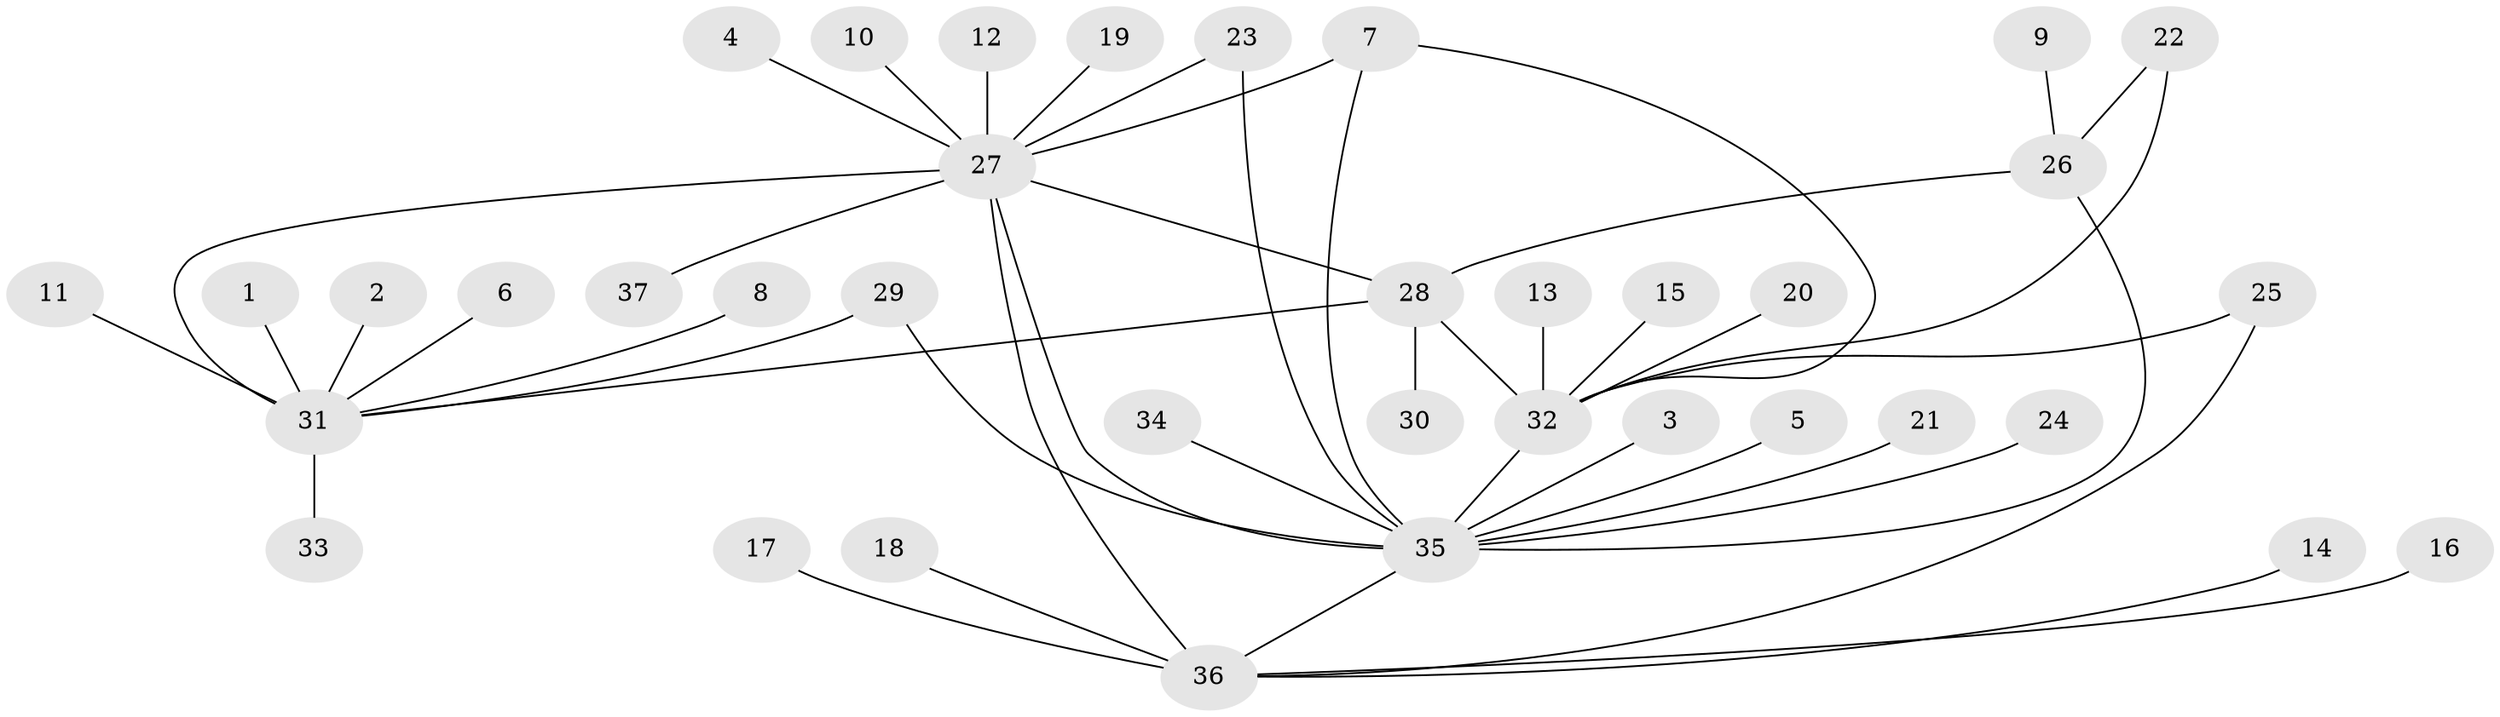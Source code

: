 // original degree distribution, {9: 0.013513513513513514, 8: 0.02702702702702703, 13: 0.013513513513513514, 11: 0.013513513513513514, 1: 0.527027027027027, 4: 0.06756756756756757, 3: 0.0945945945945946, 2: 0.20270270270270271, 6: 0.02702702702702703, 5: 0.013513513513513514}
// Generated by graph-tools (version 1.1) at 2025/49/03/09/25 03:49:46]
// undirected, 37 vertices, 46 edges
graph export_dot {
graph [start="1"]
  node [color=gray90,style=filled];
  1;
  2;
  3;
  4;
  5;
  6;
  7;
  8;
  9;
  10;
  11;
  12;
  13;
  14;
  15;
  16;
  17;
  18;
  19;
  20;
  21;
  22;
  23;
  24;
  25;
  26;
  27;
  28;
  29;
  30;
  31;
  32;
  33;
  34;
  35;
  36;
  37;
  1 -- 31 [weight=1.0];
  2 -- 31 [weight=1.0];
  3 -- 35 [weight=1.0];
  4 -- 27 [weight=1.0];
  5 -- 35 [weight=1.0];
  6 -- 31 [weight=1.0];
  7 -- 27 [weight=1.0];
  7 -- 32 [weight=1.0];
  7 -- 35 [weight=1.0];
  8 -- 31 [weight=1.0];
  9 -- 26 [weight=1.0];
  10 -- 27 [weight=1.0];
  11 -- 31 [weight=1.0];
  12 -- 27 [weight=1.0];
  13 -- 32 [weight=1.0];
  14 -- 36 [weight=1.0];
  15 -- 32 [weight=1.0];
  16 -- 36 [weight=1.0];
  17 -- 36 [weight=1.0];
  18 -- 36 [weight=1.0];
  19 -- 27 [weight=1.0];
  20 -- 32 [weight=1.0];
  21 -- 35 [weight=1.0];
  22 -- 26 [weight=1.0];
  22 -- 32 [weight=1.0];
  23 -- 27 [weight=1.0];
  23 -- 35 [weight=1.0];
  24 -- 35 [weight=1.0];
  25 -- 32 [weight=1.0];
  25 -- 36 [weight=1.0];
  26 -- 28 [weight=1.0];
  26 -- 35 [weight=1.0];
  27 -- 28 [weight=1.0];
  27 -- 31 [weight=3.0];
  27 -- 35 [weight=1.0];
  27 -- 36 [weight=2.0];
  27 -- 37 [weight=1.0];
  28 -- 30 [weight=1.0];
  28 -- 31 [weight=1.0];
  28 -- 32 [weight=1.0];
  29 -- 31 [weight=1.0];
  29 -- 35 [weight=1.0];
  31 -- 33 [weight=1.0];
  32 -- 35 [weight=1.0];
  34 -- 35 [weight=1.0];
  35 -- 36 [weight=1.0];
}
